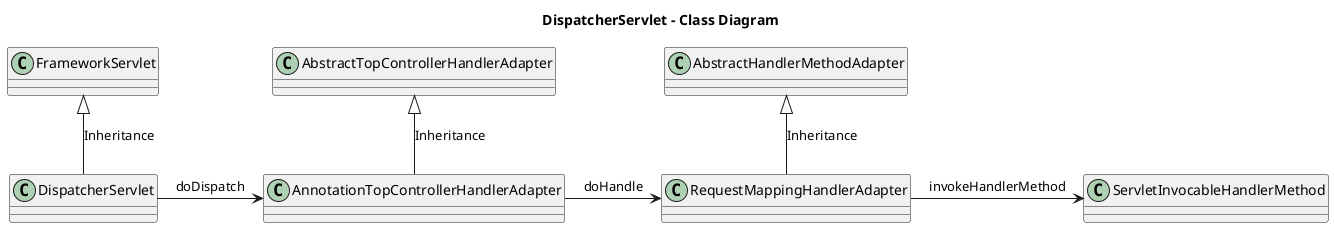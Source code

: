 @startuml

title DispatcherServlet - Class Diagram


class ServletInvocableHandlerMethod
class RequestMappingHandlerAdapter
class AbstractHandlerMethodAdapter
class DispatcherServlet
class FrameworkServlet
class AbstractTopControllerHandlerAdapter
class AnnotationTopControllerHandlerAdapter


AbstractHandlerMethodAdapter <|-down- RequestMappingHandlerAdapter: Inheritance
FrameworkServlet <|-down-  DispatcherServlet: Inheritance
AbstractTopControllerHandlerAdapter <|-down- AnnotationTopControllerHandlerAdapter : Inheritance

RequestMappingHandlerAdapter -> ServletInvocableHandlerMethod : invokeHandlerMethod
DispatcherServlet -> AnnotationTopControllerHandlerAdapter : doDispatch
AnnotationTopControllerHandlerAdapter -> RequestMappingHandlerAdapter : doHandle

@enduml